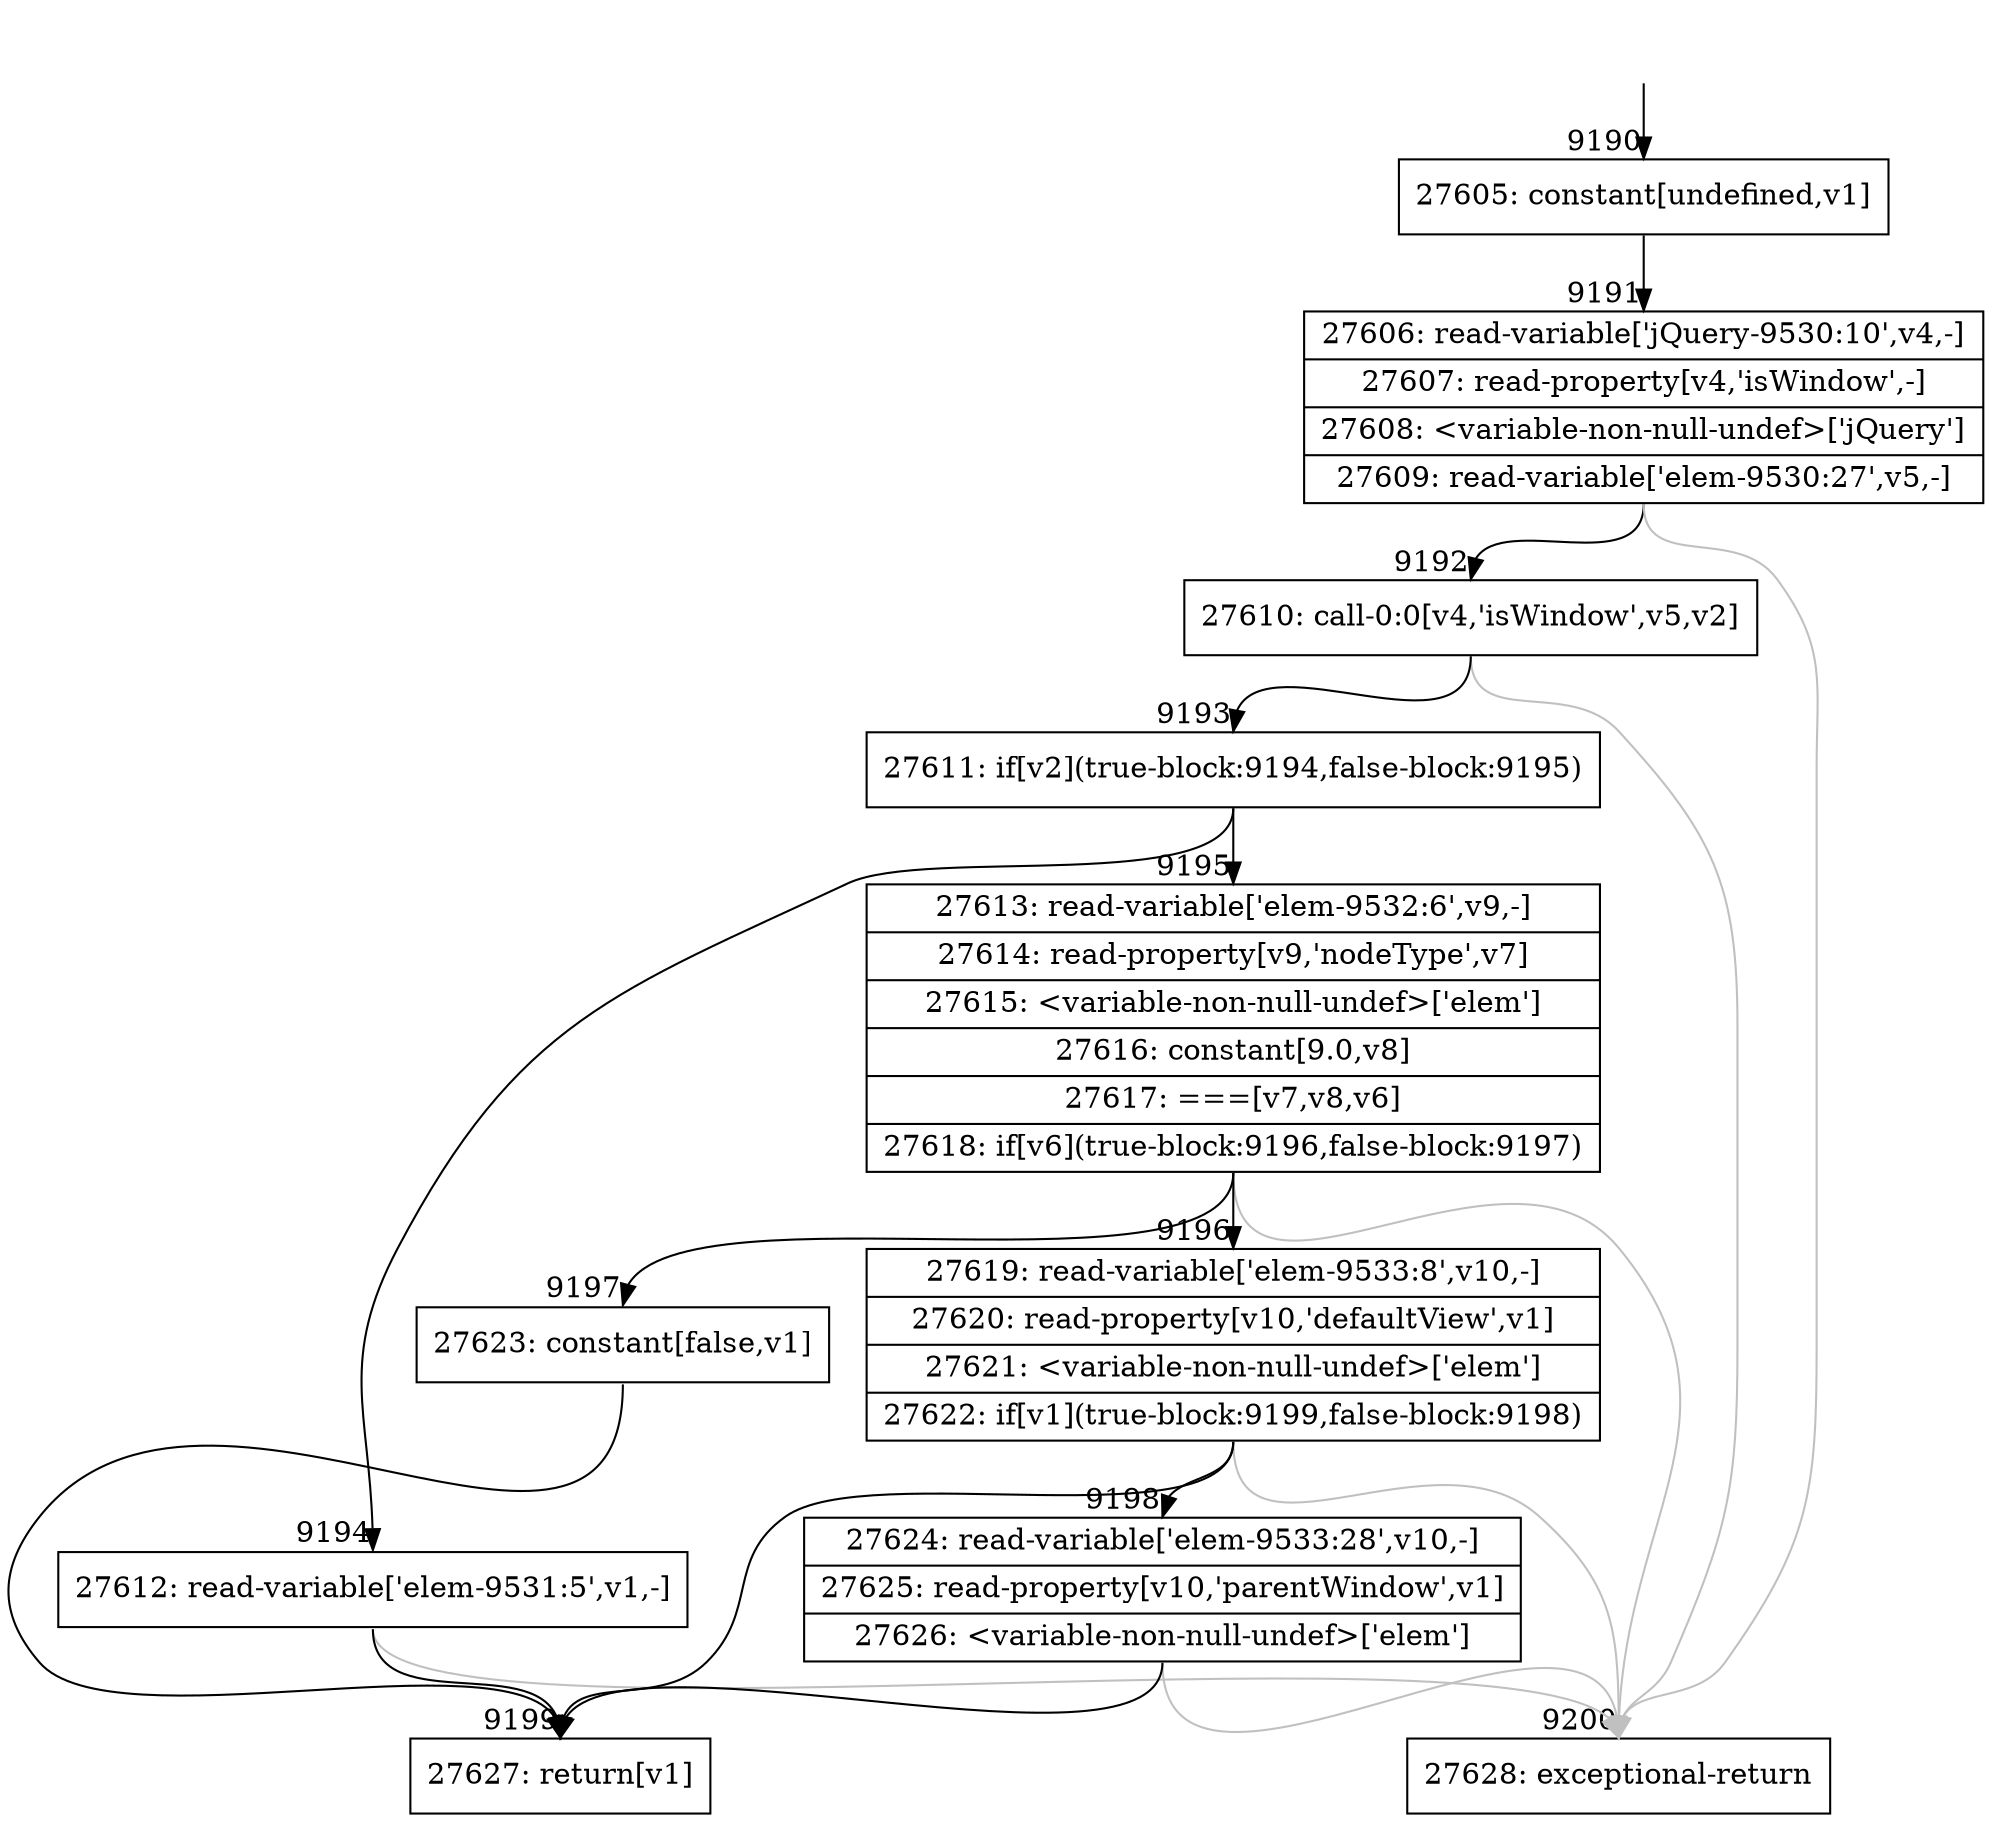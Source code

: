 digraph {
rankdir="TD"
BB_entry573[shape=none,label=""];
BB_entry573 -> BB9190 [tailport=s, headport=n, headlabel="    9190"]
BB9190 [shape=record label="{27605: constant[undefined,v1]}" ] 
BB9190 -> BB9191 [tailport=s, headport=n, headlabel="      9191"]
BB9191 [shape=record label="{27606: read-variable['jQuery-9530:10',v4,-]|27607: read-property[v4,'isWindow',-]|27608: \<variable-non-null-undef\>['jQuery']|27609: read-variable['elem-9530:27',v5,-]}" ] 
BB9191 -> BB9192 [tailport=s, headport=n, headlabel="      9192"]
BB9191 -> BB9200 [tailport=s, headport=n, color=gray, headlabel="      9200"]
BB9192 [shape=record label="{27610: call-0:0[v4,'isWindow',v5,v2]}" ] 
BB9192 -> BB9193 [tailport=s, headport=n, headlabel="      9193"]
BB9192 -> BB9200 [tailport=s, headport=n, color=gray]
BB9193 [shape=record label="{27611: if[v2](true-block:9194,false-block:9195)}" ] 
BB9193 -> BB9194 [tailport=s, headport=n, headlabel="      9194"]
BB9193 -> BB9195 [tailport=s, headport=n, headlabel="      9195"]
BB9194 [shape=record label="{27612: read-variable['elem-9531:5',v1,-]}" ] 
BB9194 -> BB9199 [tailport=s, headport=n, headlabel="      9199"]
BB9194 -> BB9200 [tailport=s, headport=n, color=gray]
BB9195 [shape=record label="{27613: read-variable['elem-9532:6',v9,-]|27614: read-property[v9,'nodeType',v7]|27615: \<variable-non-null-undef\>['elem']|27616: constant[9.0,v8]|27617: ===[v7,v8,v6]|27618: if[v6](true-block:9196,false-block:9197)}" ] 
BB9195 -> BB9196 [tailport=s, headport=n, headlabel="      9196"]
BB9195 -> BB9197 [tailport=s, headport=n, headlabel="      9197"]
BB9195 -> BB9200 [tailport=s, headport=n, color=gray]
BB9196 [shape=record label="{27619: read-variable['elem-9533:8',v10,-]|27620: read-property[v10,'defaultView',v1]|27621: \<variable-non-null-undef\>['elem']|27622: if[v1](true-block:9199,false-block:9198)}" ] 
BB9196 -> BB9199 [tailport=s, headport=n]
BB9196 -> BB9198 [tailport=s, headport=n, headlabel="      9198"]
BB9196 -> BB9200 [tailport=s, headport=n, color=gray]
BB9197 [shape=record label="{27623: constant[false,v1]}" ] 
BB9197 -> BB9199 [tailport=s, headport=n]
BB9198 [shape=record label="{27624: read-variable['elem-9533:28',v10,-]|27625: read-property[v10,'parentWindow',v1]|27626: \<variable-non-null-undef\>['elem']}" ] 
BB9198 -> BB9199 [tailport=s, headport=n]
BB9198 -> BB9200 [tailport=s, headport=n, color=gray]
BB9199 [shape=record label="{27627: return[v1]}" ] 
BB9200 [shape=record label="{27628: exceptional-return}" ] 
}
